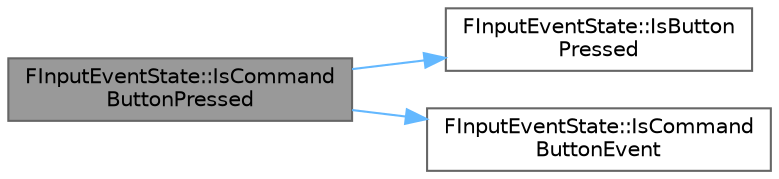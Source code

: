 digraph "FInputEventState::IsCommandButtonPressed"
{
 // INTERACTIVE_SVG=YES
 // LATEX_PDF_SIZE
  bgcolor="transparent";
  edge [fontname=Helvetica,fontsize=10,labelfontname=Helvetica,labelfontsize=10];
  node [fontname=Helvetica,fontsize=10,shape=box,height=0.2,width=0.4];
  rankdir="LR";
  Node1 [id="Node000001",label="FInputEventState::IsCommand\lButtonPressed",height=0.2,width=0.4,color="gray40", fillcolor="grey60", style="filled", fontcolor="black",tooltip=" "];
  Node1 -> Node2 [id="edge1_Node000001_Node000002",color="steelblue1",style="solid",tooltip=" "];
  Node2 [id="Node000002",label="FInputEventState::IsButton\lPressed",height=0.2,width=0.4,color="grey40", fillcolor="white", style="filled",URL="$d9/d1e/structFInputEventState.html#a860fcc818b8211f27f093db0731031d8",tooltip=" "];
  Node1 -> Node3 [id="edge2_Node000001_Node000003",color="steelblue1",style="solid",tooltip=" "];
  Node3 [id="Node000003",label="FInputEventState::IsCommand\lButtonEvent",height=0.2,width=0.4,color="grey40", fillcolor="white", style="filled",URL="$d9/d1e/structFInputEventState.html#a17b982c62dd4fea3954c5e7b5dfd68f1",tooltip=" "];
}
